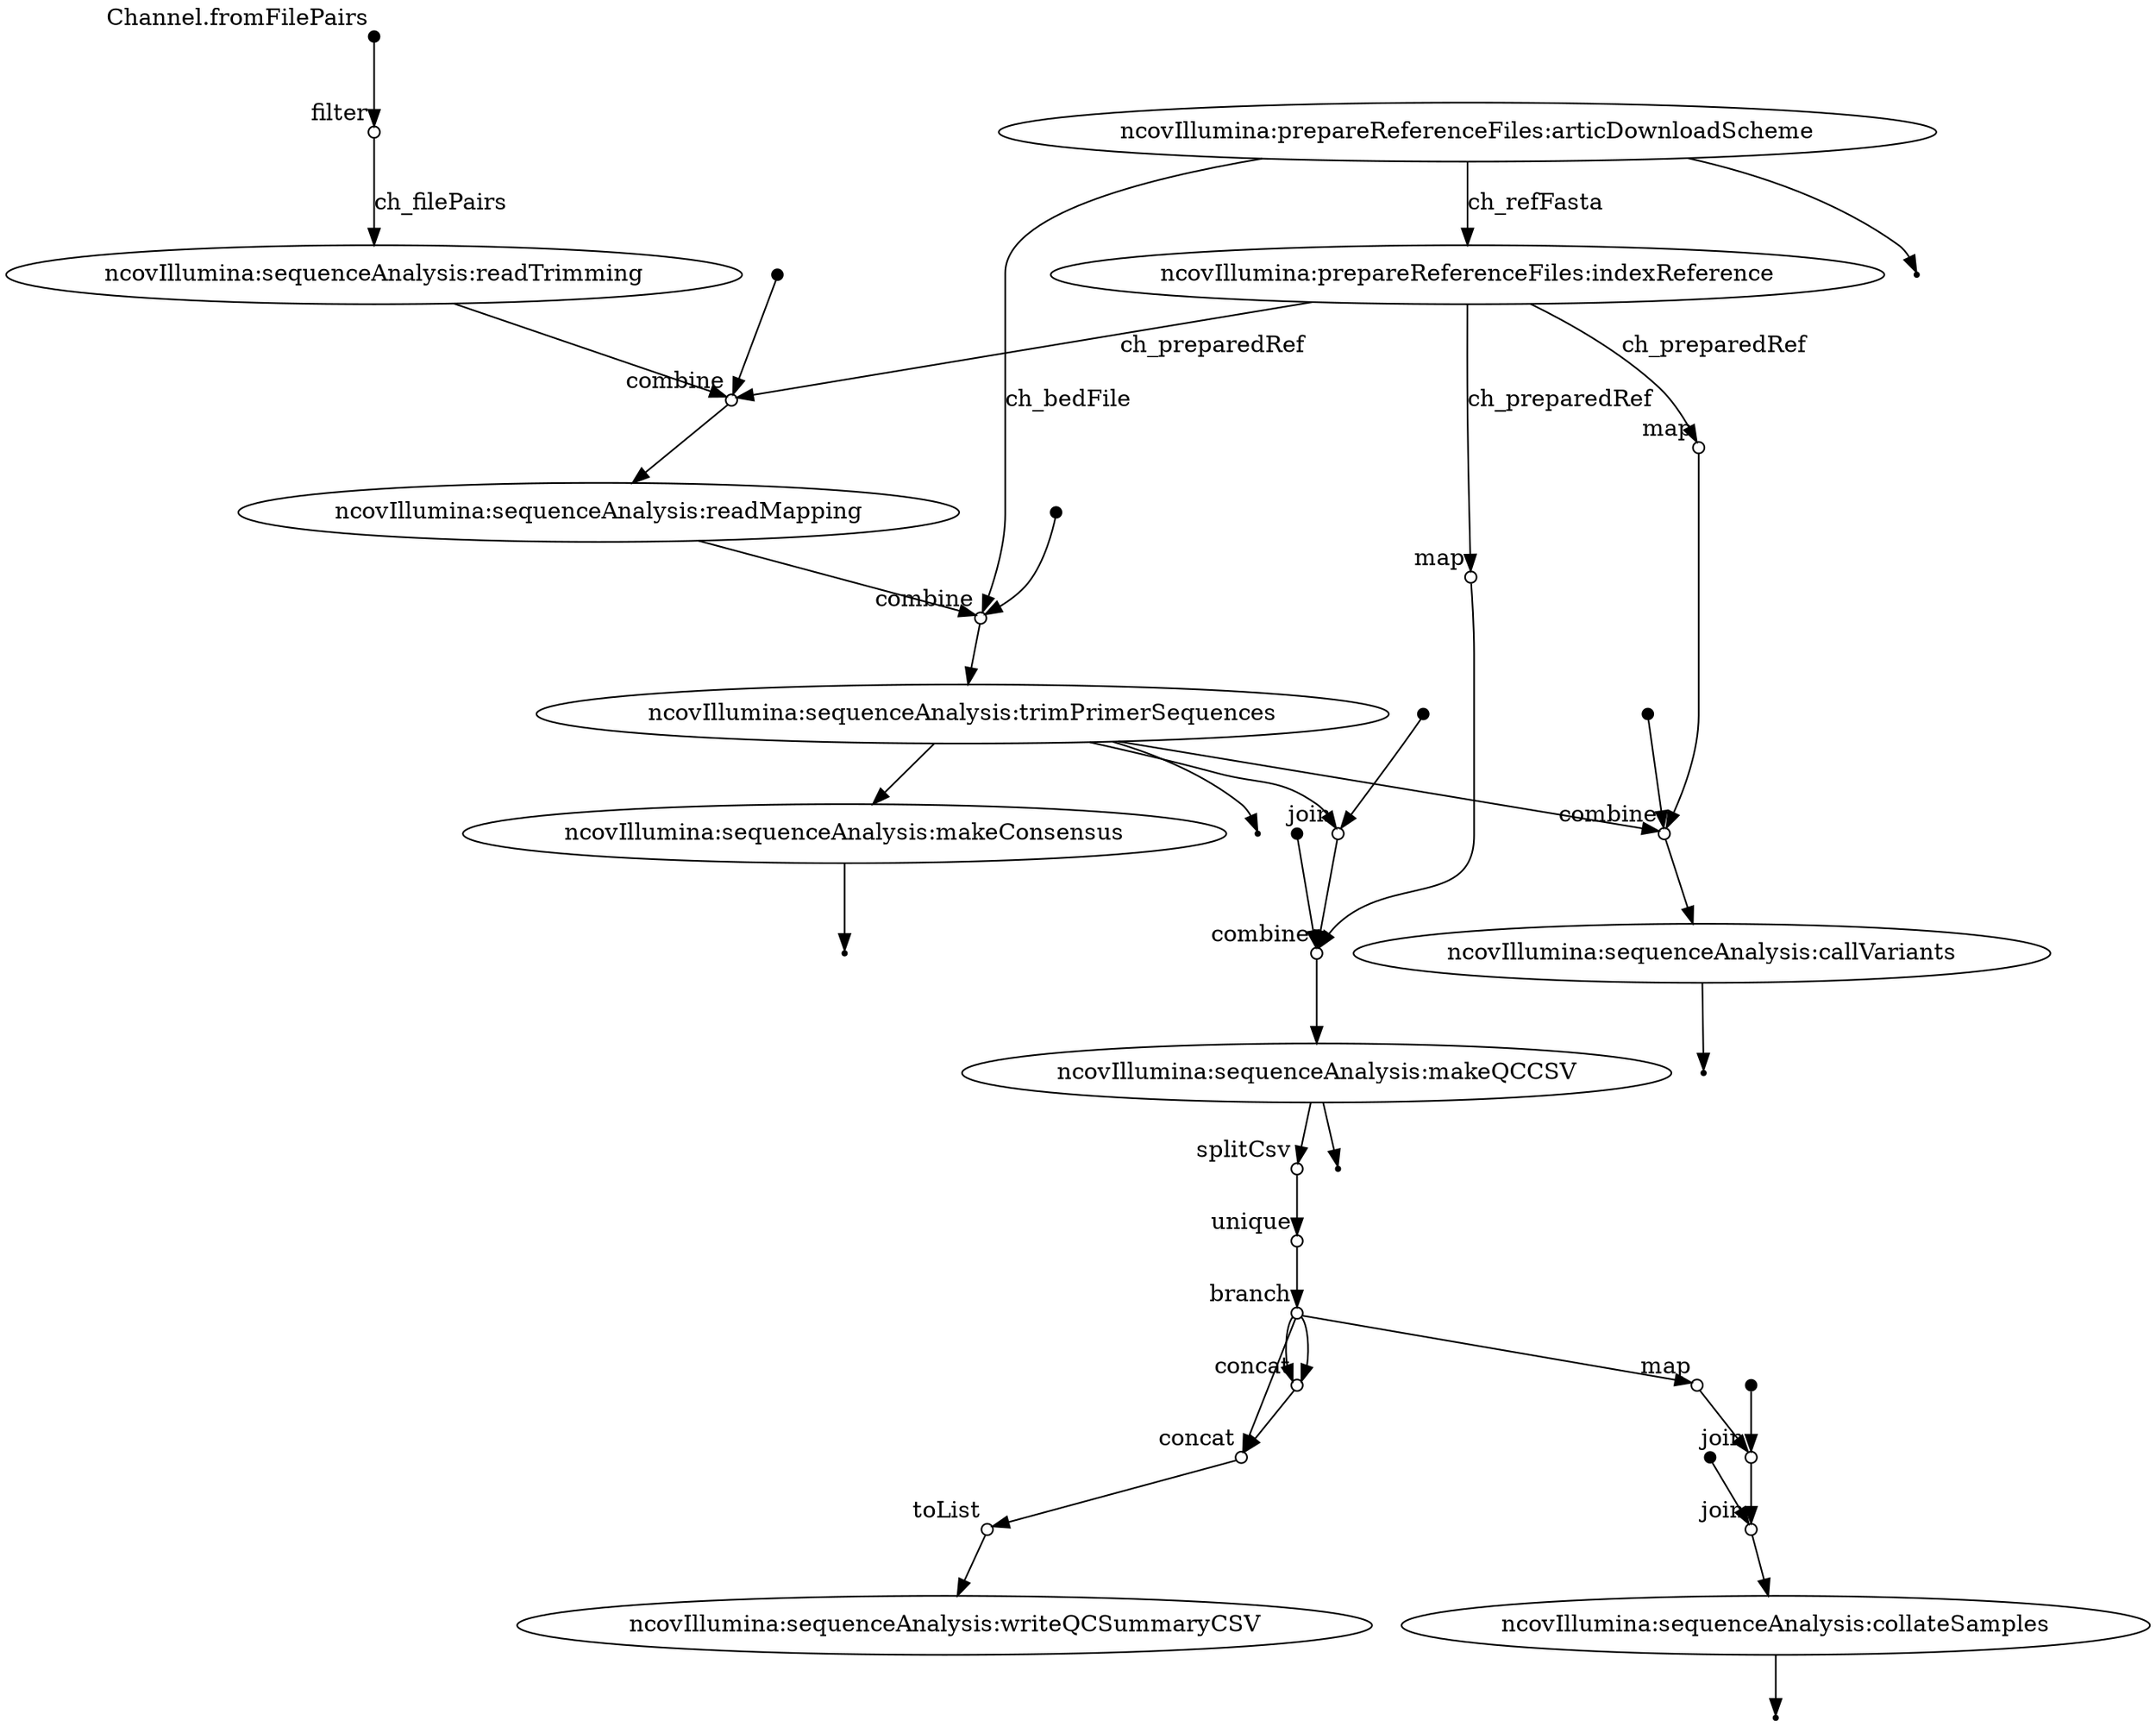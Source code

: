 digraph "06_25_run" {
	graph [bb="0,0,887,1072.6"];
	node [label="\N"];
	p0	 [fixedsize=true,
		height=0.1,
		label="",
		pos="704,1054",
		shape=point,
		width=0.091667,
		xlabel="Channel.fromFilePairs",
		xlp="638.4,1065.1"];
	p1	 [fixedsize=true,
		height=0.097222,
		label="",
		pos="704,994",
		shape=circle,
		width=0.090278,
		xlabel=filter,
		xlp="687.5,1005"];
	p0 -> p1	 [pos="e,704,997.64 704,1050.2 704,1042.6 704,1021.5 704,1007.7"];
	p5	 [height=0.5,
		label="ncovIllumina:sequenceAnalysis:readTrimming",
		pos="704,906",
		width=4.8908];
	p1 -> p5	 [label=ch_filePairs,
		lp="736,950",
		pos="e,704,924 704,990.14 704,981.5 704,955.01 704,934.23"];
	p7	 [fixedsize=true,
		height=0.097222,
		label="",
		pos="542,828",
		shape=circle,
		width=0.090278,
		xlabel=combine,
		xlp="514.5,839"];
	p5 -> p7	 [pos="e,544.68,830.26 668.45,888.32 632.12,871.28 577.74,845.77 553.91,834.59"];
	p2	 [height=0.5,
		label="ncovIllumina:prepareReferenceFiles:articDownloadScheme",
		pos="417,994",
		width=6.1247];
	p4	 [height=0.5,
		label="ncovIllumina:prepareReferenceFiles:indexReference",
		pos="194,906",
		width=5.4025];
	p2 -> p4	 [label=ch_refFasta,
		lp="357.5,950",
		pos="e,237.14,923.64 373.74,976.32 337.43,962.31 285.42,942.26 246.69,927.32"];
	p10	 [fixedsize=true,
		height=0.097222,
		label="",
		pos="575,692",
		shape=circle,
		width=0.090278,
		xlabel=combine,
		xlp="547.5,703"];
	p2 -> p10	 [label=ch_bedFile,
		lp="447.5,828",
		pos="e,571.7,692.8 417,975.87 417,958.51 417,930.89 417,907 417,907 417,907 417,757 417,694.78 523.56,691.59 561.66,692.44"];
	p3	 [height=0.05,
		pos="447,906",
		shape=point,
		width=0.038889];
	p2 -> p3	 [pos="e,446.64,908.27 424.24,975.65 426.5,970.05 428.94,963.8 431,958 435.85,944.39 440.72,928.46 443.79,918.07"];
	p4 -> p7	 [label=ch_preparedRef,
		lp="463.5,862",
		pos="e,538.93,829.67 266.11,889.25 351.26,870.65 486.7,841.08 528.96,831.85"];
	p13	 [fixedsize=true,
		height=0.097222,
		label="",
		pos="180,798",
		shape=circle,
		width=0.090278,
		xlabel=map,
		xlp="164,809"];
	p4 -> p13	 [label=ch_preparedRef,
		lp="224.5,862",
		pos="e,179.71,801.74 186.32,887.89 184.17,882.3 182.12,875.99 181,870 177.25,849.96 177.93,826.18 178.88,811.86"];
	p22	 [fixedsize=true,
		height=0.097222,
		label="",
		pos="283,718",
		shape=circle,
		width=0.090278,
		xlabel=map,
		xlp="267,729"];
	p4 -> p22	 [label=ch_preparedRef,
		lp="331.5,828",
		pos="e,283.65,721.82 246.48,888.66 254.83,883.89 262.51,877.78 268,870 298.14,827.25 290.55,759.98 285.63,731.94"];
	p11	 [height=0.5,
		label="ncovIllumina:sequenceAnalysis:trimPrimerSequences",
		pos="546,632",
		width=5.59];
	p10 -> p11	 [pos="e,554.52,650.05 573.75,688.51 571.17,683.34 564.98,670.96 559.1,659.2"];
	p8	 [height=0.5,
		label="ncovIllumina:sequenceAnalysis:readMapping",
		pos="617,758",
		width=4.781];
	p7 -> p8	 [pos="e,598.25,776 544.16,825.04 551.01,818.83 572.84,799.04 590.83,782.73"];
	p6	 [fixedsize=true,
		height=0.1,
		label="",
		pos="506,906",
		shape=point,
		width=0.091667];
	p6 -> p7	 [pos="e,540.91,831.31 507.2,902.47 511.72,892.92 527.94,858.67 536.55,840.51"];
	p8 -> p10	 [pos="e,576.5,695.28 605.74,739.85 598.26,728.44 588.65,713.8 582.18,703.95"];
	p9	 [fixedsize=true,
		height=0.1,
		label="",
		pos="811,758",
		shape=point,
		width=0.091667];
	p9 -> p10	 [pos="e,578.47,692.87 809.74,754.34 807.79,750.52 803.66,743.57 798,740 728.55,696.19 625.15,692.52 588.49,692.7"];
	p12	 [height=0.05,
		pos="398,558",
		shape=point,
		width=0.038889];
	p11 -> p12	 [pos="e,398.42,560.08 483.34,614.87 458.34,606.26 430.46,593.68 409,576 406.71,574.11 404.73,571.62 403.11,569.12"];
	p15	 [fixedsize=true,
		height=0.097222,
		label="",
		pos="180,558",
		shape=circle,
		width=0.090278,
		xlabel=combine,
		xlp="152.5,569"];
	p11 -> p15	 [pos="e,183.16,559.62 466.58,615.38 376.46,597.65 236.36,570.09 193.14,561.58"];
	p18	 [height=0.5,
		label="ncovIllumina:sequenceAnalysis:makeConsensus",
		pos="600,558",
		width=5.0414];
	p11 -> p18	 [pos="e,586.92,576.44 558.8,613.94 565.36,605.19 573.48,594.35 580.78,584.63"];
	p21	 [fixedsize=true,
		height=0.097222,
		label="",
		pos="345,558",
		shape=circle,
		width=0.090278,
		xlabel=join,
		xlp="330.5,569"];
	p11 -> p21	 [pos="e,346.03,561.36 449.56,616.11 418,607.94 384.12,595.35 357,576 354.8,574.43 352.86,572.33 351.22,570.14"];
	p16	 [height=0.5,
		label="ncovIllumina:sequenceAnalysis:callVariants",
		pos="177,484",
		width=4.6165];
	p15 -> p16	 [pos="e,177.71,502.14 179.89,554.27 179.6,547.35 178.82,528.58 178.14,512.32"];
	p13 -> p15	 [pos="e,180,561.75 180,794.31 180,784.33 180,748.52 180,719 180,719 180,719 180,631 180,610.33 180,586.32 180,571.91"];
	p14	 [fixedsize=true,
		height=0.1,
		label="",
		pos="148,632",
		shape=point,
		width=0.091667];
	p14 -> p15	 [pos="e,178.92,561.44 149.22,628.27 153.37,618.92 167.18,587.85 174.81,570.67"];
	p17	 [height=0.05,
		pos="176,410",
		shape=point,
		width=0.038889];
	p16 -> p17	 [pos="e,176.01,411.85 176.76,465.94 176.57,452.37 176.32,433.79 176.15,422.09"];
	p19	 [height=0.05,
		pos="600,484",
		shape=point,
		width=0.038889];
	p18 -> p19	 [pos="e,600,485.85 600,539.94 600,526.37 600,507.79 600,496.09"];
	p20	 [fixedsize=true,
		height=0.1,
		label="",
		pos="323,632",
		shape=point,
		width=0.091667];
	p20 -> p21	 [pos="e,344.26,561.44 323.84,628.27 326.67,619.01 336,588.45 341.28,571.17"];
	p24	 [fixedsize=true,
		height=0.097222,
		label="",
		pos="367,484",
		shape=circle,
		width=0.090278,
		xlabel=combine,
		xlp="387.5,495"];
	p21 -> p24	 [pos="e,366.26,487.44 345.84,554.27 348.67,545.01 358,514.45 363.28,497.17"];
	p25	 [height=0.5,
		label="ncovIllumina:sequenceAnalysis:makeQCCSV",
		pos="369,410",
		width=4.7901];
	p24 -> p25	 [pos="e,368.52,428.14 367.08,480.27 367.27,473.35 367.79,454.58 368.24,438.32"];
	p22 -> p24	 [pos="e,365.33,487.07 283.46,714.46 284.7,707.43 288,687.07 288,670 288,670 288,670 288,557 288,519.5 325.31,528.35 352,502 354.26,499.77\
 356.58,497.27 358.7,494.88"];
	p23	 [fixedsize=true,
		height=0.1,
		label="",
		pos="370,558",
		shape=point,
		width=0.091667];
	p23 -> p24	 [pos="e,367.11,487.74 369.89,554.27 369.51,545.13 368.26,515.28 367.54,497.89"];
	p27	 [fixedsize=true,
		height=0.097222,
		label="",
		pos="357,350",
		shape=circle,
		width=0.090278,
		xlabel=splitCsv,
		xlp="331,361"];
	p25 -> p27	 [pos="e,357.56,353.69 365.46,391.91 363.59,382.86 361.33,371.93 359.62,363.65"];
	p26	 [height=0.05,
		pos="382,350",
		shape=point,
		width=0.038889];
	p25 -> p26	 [pos="e,381.76,352.06 372.83,391.91 375.01,382.2 377.66,370.34 379.56,361.9"];
	p28	 [fixedsize=true,
		height=0.097222,
		label="",
		pos="357,304",
		shape=circle,
		width=0.090278,
		xlabel=unique,
		xlp="335,315"];
	p27 -> p28	 [pos="e,357,307.55 357,346.38 357,340.86 357,327.74 357,317.74"];
	p29	 [fixedsize=true,
		height=0.097222,
		label="",
		pos="357,258",
		shape=circle,
		width=0.090278,
		xlabel=branch,
		xlp="335,269"];
	p28 -> p29	 [pos="e,357,261.55 357,300.38 357,294.86 357,281.74 357,271.74"];
	p30	 [fixedsize=true,
		height=0.097222,
		label="",
		pos="357,212",
		shape=circle,
		width=0.090278,
		xlabel=concat,
		xlp="335.5,223"];
	p29 -> p30	 [pos="e,354.33,214.51 354.37,255.54 350.43,250.73 349.32,235.15 351.03,224.24"];
	p29 -> p30	 [pos="e,359.67,214.51 359.63,255.54 363.57,250.73 364.68,235.15 362.97,224.24"];
	p31	 [fixedsize=true,
		height=0.097222,
		label="",
		pos="323,166",
		shape=circle,
		width=0.090278,
		xlabel=concat,
		xlp="301.5,177"];
	p29 -> p31	 [pos="e,323.92,169.44 356.02,254.4 351.87,243.42 335.6,200.34 327.55,179.05"];
	p34	 [fixedsize=true,
		height=0.097222,
		label="",
		pos="623,212",
		shape=circle,
		width=0.090278,
		xlabel=map,
		xlp="607,223"];
	p29 -> p34	 [pos="e,620.04,213.49 359.99,256.51 385.03,252.36 560.32,223.37 609.94,215.16"];
	p30 -> p31	 [pos="e,324.7,169.2 355.36,208.88 351.02,203.26 339,187.7 330.89,177.22"];
	p32	 [fixedsize=true,
		height=0.097222,
		label="",
		pos="308,120",
		shape=circle,
		width=0.090278,
		xlabel=toList,
		xlp="288.5,131"];
	p31 -> p32	 [pos="e,308.87,123.55 322.11,162.38 320.18,156.74 315.55,143.16 312.12,133.08"];
	p33	 [height=0.5,
		label="ncovIllumina:sequenceAnalysis:writeQCSummaryCSV",
		pos="306,60",
		width=5.7317];
	p32 -> p33	 [pos="e,306.59,78.064 307.9,116.2 307.72,111.01 307.32,99.361 306.93,88.101"];
	p36	 [fixedsize=true,
		height=0.097222,
		label="",
		pos="706,166",
		shape=circle,
		width=0.090278,
		xlabel=join,
		xlp="691.5,177"];
	p34 -> p36	 [pos="e,703.48,168.34 625.76,209.54 636.39,203.9 675.03,183.42 694.55,173.07"];
	p38	 [fixedsize=true,
		height=0.097222,
		label="",
		pos="706,120",
		shape=circle,
		width=0.090278,
		xlabel=join,
		xlp="691.5,131"];
	p36 -> p38	 [pos="e,706,123.55 706,162.38 706,156.86 706,143.74 706,133.74"];
	p35	 [fixedsize=true,
		height=0.1,
		label="",
		pos="706,212",
		shape=point,
		width=0.091667];
	p35 -> p36	 [pos="e,706,169.55 706,208.38 706,202.86 706,189.74 706,179.74"];
	p39	 [height=0.5,
		label="ncovIllumina:sequenceAnalysis:collateSamples",
		pos="709,60",
		width=4.9546];
	p38 -> p39	 [pos="e,708.12,78.064 706.14,116.2 706.41,111.01 707.02,99.361 707.6,88.101"];
	p37	 [fixedsize=true,
		height=0.1,
		label="",
		pos="681,166",
		shape=point,
		width=0.091667];
	p37 -> p38	 [pos="e,704.52,123.6 682.34,162.63 685.5,157.08 693.57,142.88 699.4,132.61"];
	p40	 [height=0.05,
		pos="709,2",
		shape=point,
		width=0.038889];
	p39 -> p40	 [pos="e,709,3.9958 709,41.894 709,32.888 709,22.1 709,14.173"];
}
